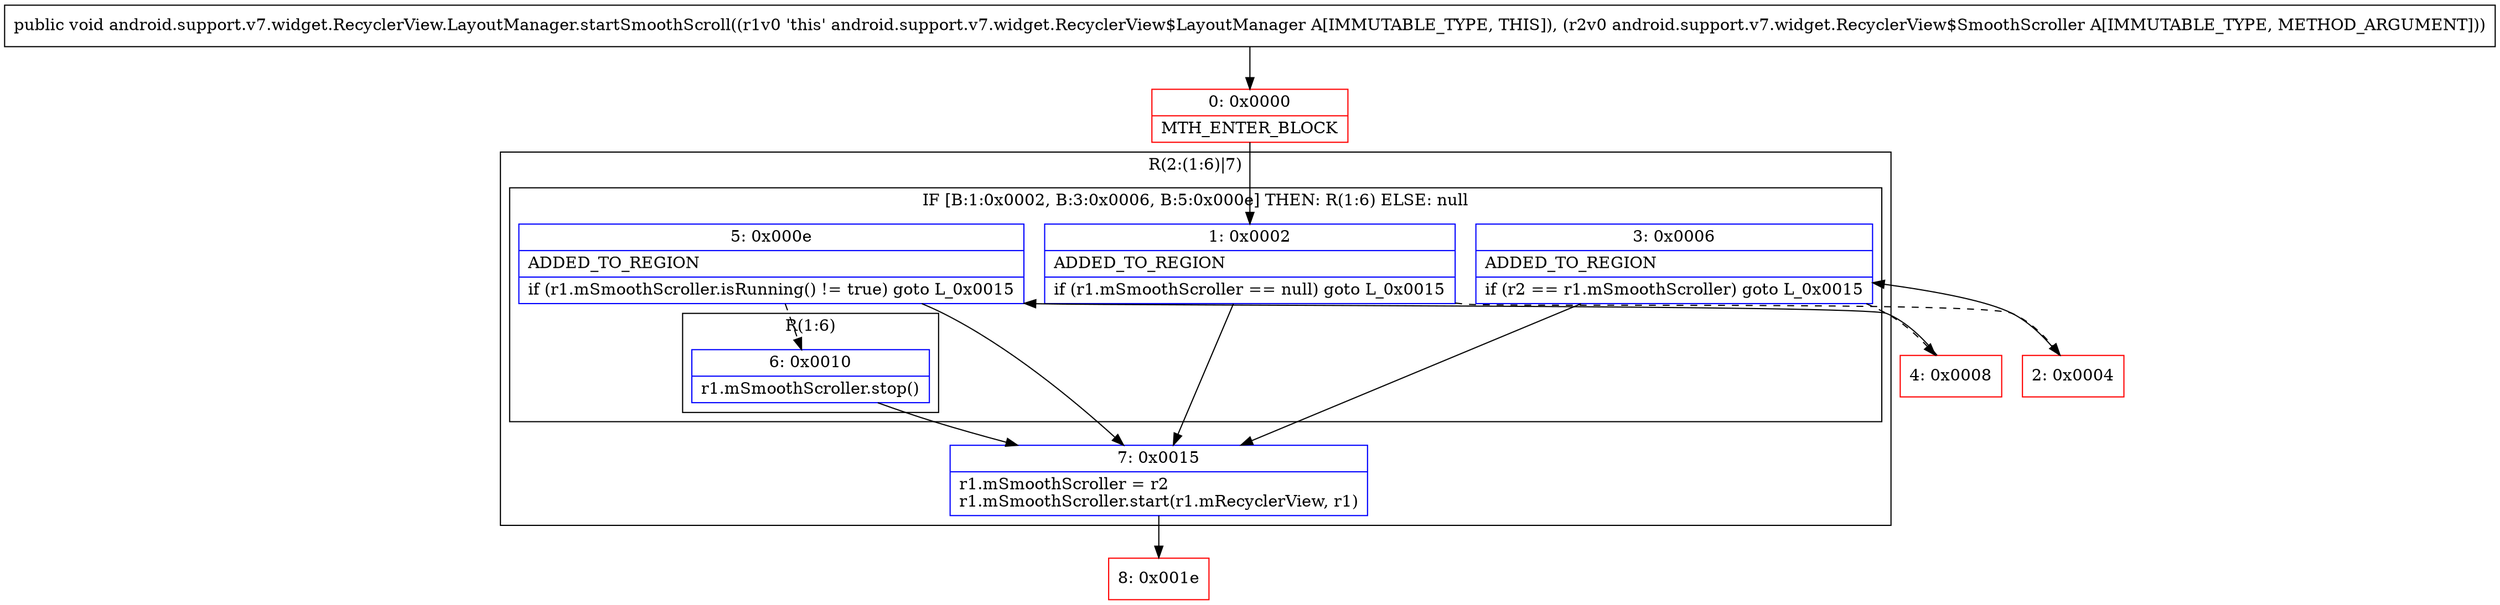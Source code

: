 digraph "CFG forandroid.support.v7.widget.RecyclerView.LayoutManager.startSmoothScroll(Landroid\/support\/v7\/widget\/RecyclerView$SmoothScroller;)V" {
subgraph cluster_Region_1373791897 {
label = "R(2:(1:6)|7)";
node [shape=record,color=blue];
subgraph cluster_IfRegion_112254461 {
label = "IF [B:1:0x0002, B:3:0x0006, B:5:0x000e] THEN: R(1:6) ELSE: null";
node [shape=record,color=blue];
Node_1 [shape=record,label="{1\:\ 0x0002|ADDED_TO_REGION\l|if (r1.mSmoothScroller == null) goto L_0x0015\l}"];
Node_3 [shape=record,label="{3\:\ 0x0006|ADDED_TO_REGION\l|if (r2 == r1.mSmoothScroller) goto L_0x0015\l}"];
Node_5 [shape=record,label="{5\:\ 0x000e|ADDED_TO_REGION\l|if (r1.mSmoothScroller.isRunning() != true) goto L_0x0015\l}"];
subgraph cluster_Region_1479760354 {
label = "R(1:6)";
node [shape=record,color=blue];
Node_6 [shape=record,label="{6\:\ 0x0010|r1.mSmoothScroller.stop()\l}"];
}
}
Node_7 [shape=record,label="{7\:\ 0x0015|r1.mSmoothScroller = r2\lr1.mSmoothScroller.start(r1.mRecyclerView, r1)\l}"];
}
Node_0 [shape=record,color=red,label="{0\:\ 0x0000|MTH_ENTER_BLOCK\l}"];
Node_2 [shape=record,color=red,label="{2\:\ 0x0004}"];
Node_4 [shape=record,color=red,label="{4\:\ 0x0008}"];
Node_8 [shape=record,color=red,label="{8\:\ 0x001e}"];
MethodNode[shape=record,label="{public void android.support.v7.widget.RecyclerView.LayoutManager.startSmoothScroll((r1v0 'this' android.support.v7.widget.RecyclerView$LayoutManager A[IMMUTABLE_TYPE, THIS]), (r2v0 android.support.v7.widget.RecyclerView$SmoothScroller A[IMMUTABLE_TYPE, METHOD_ARGUMENT])) }"];
MethodNode -> Node_0;
Node_1 -> Node_2[style=dashed];
Node_1 -> Node_7;
Node_3 -> Node_4[style=dashed];
Node_3 -> Node_7;
Node_5 -> Node_6[style=dashed];
Node_5 -> Node_7;
Node_6 -> Node_7;
Node_7 -> Node_8;
Node_0 -> Node_1;
Node_2 -> Node_3;
Node_4 -> Node_5;
}

